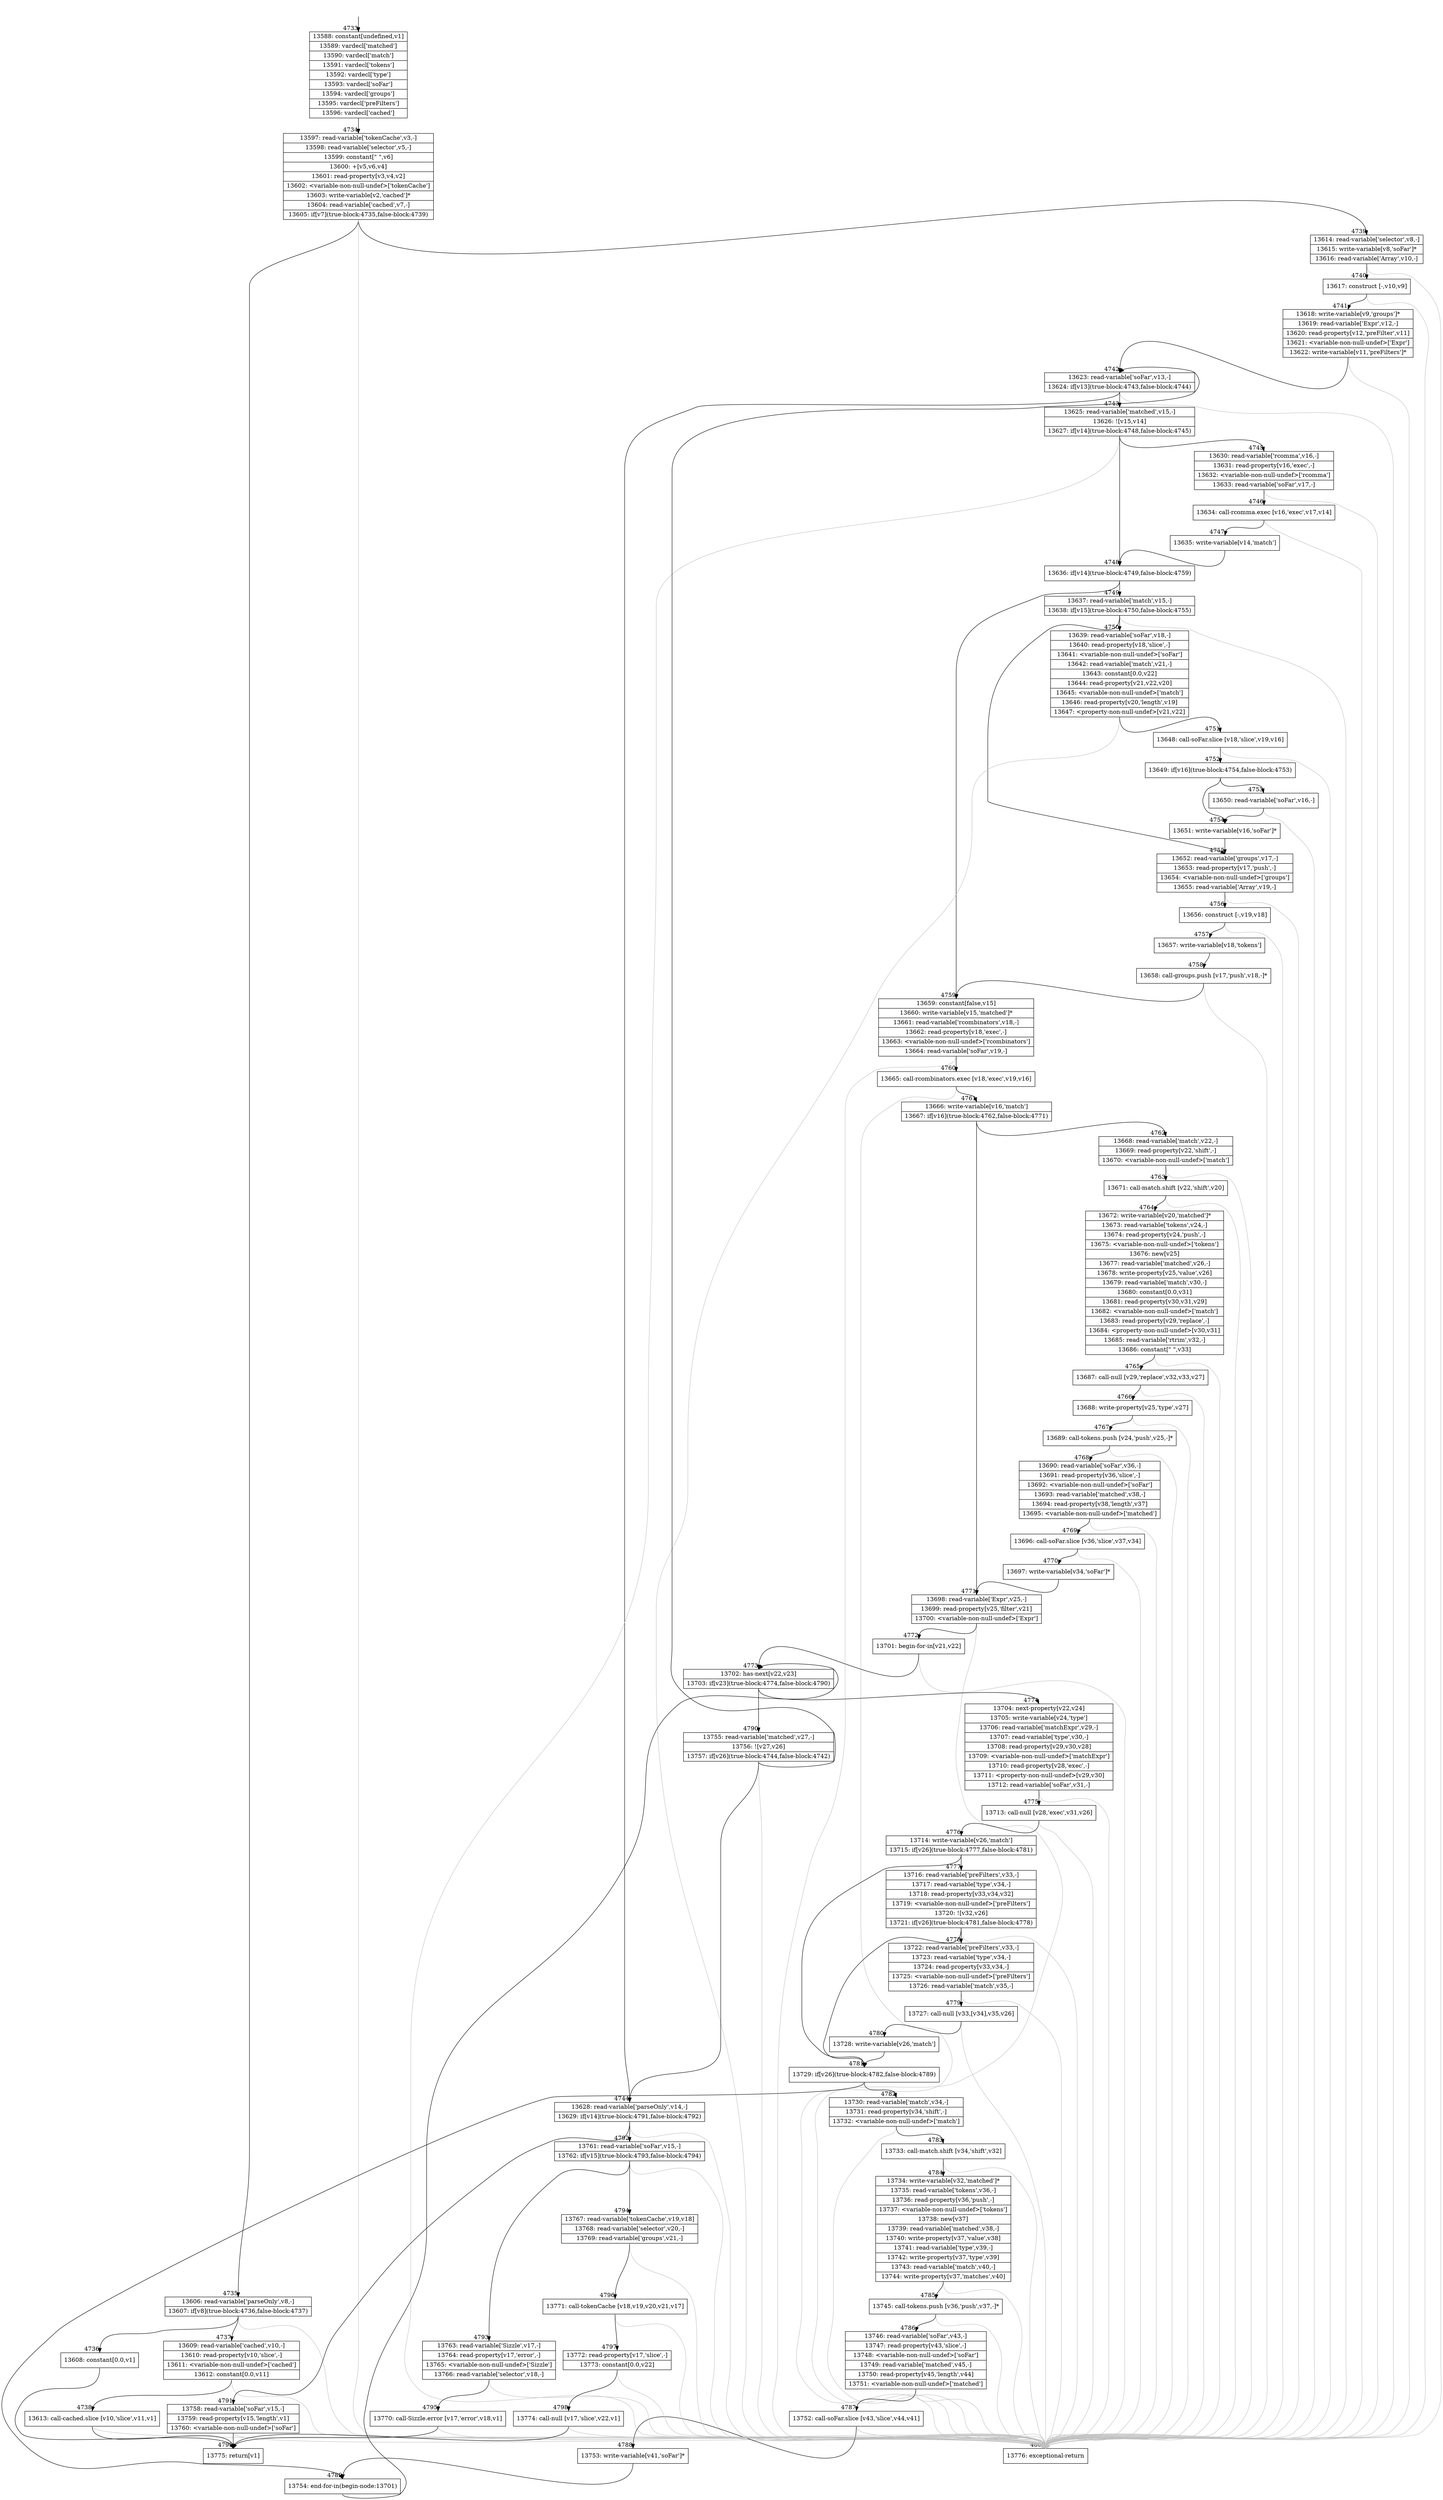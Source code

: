 digraph {
rankdir="TD"
BB_entry318[shape=none,label=""];
BB_entry318 -> BB4733 [tailport=s, headport=n, headlabel="    4733"]
BB4733 [shape=record label="{13588: constant[undefined,v1]|13589: vardecl['matched']|13590: vardecl['match']|13591: vardecl['tokens']|13592: vardecl['type']|13593: vardecl['soFar']|13594: vardecl['groups']|13595: vardecl['preFilters']|13596: vardecl['cached']}" ] 
BB4733 -> BB4734 [tailport=s, headport=n, headlabel="      4734"]
BB4734 [shape=record label="{13597: read-variable['tokenCache',v3,-]|13598: read-variable['selector',v5,-]|13599: constant[\" \",v6]|13600: +[v5,v6,v4]|13601: read-property[v3,v4,v2]|13602: \<variable-non-null-undef\>['tokenCache']|13603: write-variable[v2,'cached']*|13604: read-variable['cached',v7,-]|13605: if[v7](true-block:4735,false-block:4739)}" ] 
BB4734 -> BB4735 [tailport=s, headport=n, headlabel="      4735"]
BB4734 -> BB4739 [tailport=s, headport=n, headlabel="      4739"]
BB4734 -> BB4800 [tailport=s, headport=n, color=gray, headlabel="      4800"]
BB4735 [shape=record label="{13606: read-variable['parseOnly',v8,-]|13607: if[v8](true-block:4736,false-block:4737)}" ] 
BB4735 -> BB4736 [tailport=s, headport=n, headlabel="      4736"]
BB4735 -> BB4737 [tailport=s, headport=n, headlabel="      4737"]
BB4735 -> BB4800 [tailport=s, headport=n, color=gray]
BB4736 [shape=record label="{13608: constant[0.0,v1]}" ] 
BB4736 -> BB4799 [tailport=s, headport=n, headlabel="      4799"]
BB4737 [shape=record label="{13609: read-variable['cached',v10,-]|13610: read-property[v10,'slice',-]|13611: \<variable-non-null-undef\>['cached']|13612: constant[0.0,v11]}" ] 
BB4737 -> BB4738 [tailport=s, headport=n, headlabel="      4738"]
BB4737 -> BB4800 [tailport=s, headport=n, color=gray]
BB4738 [shape=record label="{13613: call-cached.slice [v10,'slice',v11,v1]}" ] 
BB4738 -> BB4799 [tailport=s, headport=n]
BB4738 -> BB4800 [tailport=s, headport=n, color=gray]
BB4739 [shape=record label="{13614: read-variable['selector',v8,-]|13615: write-variable[v8,'soFar']*|13616: read-variable['Array',v10,-]}" ] 
BB4739 -> BB4740 [tailport=s, headport=n, headlabel="      4740"]
BB4739 -> BB4800 [tailport=s, headport=n, color=gray]
BB4740 [shape=record label="{13617: construct [-,v10,v9]}" ] 
BB4740 -> BB4741 [tailport=s, headport=n, headlabel="      4741"]
BB4740 -> BB4800 [tailport=s, headport=n, color=gray]
BB4741 [shape=record label="{13618: write-variable[v9,'groups']*|13619: read-variable['Expr',v12,-]|13620: read-property[v12,'preFilter',v11]|13621: \<variable-non-null-undef\>['Expr']|13622: write-variable[v11,'preFilters']*}" ] 
BB4741 -> BB4742 [tailport=s, headport=n, headlabel="      4742"]
BB4741 -> BB4800 [tailport=s, headport=n, color=gray]
BB4742 [shape=record label="{13623: read-variable['soFar',v13,-]|13624: if[v13](true-block:4743,false-block:4744)}" ] 
BB4742 -> BB4743 [tailport=s, headport=n, headlabel="      4743"]
BB4742 -> BB4744 [tailport=s, headport=n, headlabel="      4744"]
BB4742 -> BB4800 [tailport=s, headport=n, color=gray]
BB4743 [shape=record label="{13625: read-variable['matched',v15,-]|13626: ![v15,v14]|13627: if[v14](true-block:4748,false-block:4745)}" ] 
BB4743 -> BB4748 [tailport=s, headport=n, headlabel="      4748"]
BB4743 -> BB4745 [tailport=s, headport=n, headlabel="      4745"]
BB4743 -> BB4800 [tailport=s, headport=n, color=gray]
BB4744 [shape=record label="{13628: read-variable['parseOnly',v14,-]|13629: if[v14](true-block:4791,false-block:4792)}" ] 
BB4744 -> BB4791 [tailport=s, headport=n, headlabel="      4791"]
BB4744 -> BB4792 [tailport=s, headport=n, headlabel="      4792"]
BB4744 -> BB4800 [tailport=s, headport=n, color=gray]
BB4745 [shape=record label="{13630: read-variable['rcomma',v16,-]|13631: read-property[v16,'exec',-]|13632: \<variable-non-null-undef\>['rcomma']|13633: read-variable['soFar',v17,-]}" ] 
BB4745 -> BB4746 [tailport=s, headport=n, headlabel="      4746"]
BB4745 -> BB4800 [tailport=s, headport=n, color=gray]
BB4746 [shape=record label="{13634: call-rcomma.exec [v16,'exec',v17,v14]}" ] 
BB4746 -> BB4747 [tailport=s, headport=n, headlabel="      4747"]
BB4746 -> BB4800 [tailport=s, headport=n, color=gray]
BB4747 [shape=record label="{13635: write-variable[v14,'match']}" ] 
BB4747 -> BB4748 [tailport=s, headport=n]
BB4748 [shape=record label="{13636: if[v14](true-block:4749,false-block:4759)}" ] 
BB4748 -> BB4749 [tailport=s, headport=n, headlabel="      4749"]
BB4748 -> BB4759 [tailport=s, headport=n, headlabel="      4759"]
BB4749 [shape=record label="{13637: read-variable['match',v15,-]|13638: if[v15](true-block:4750,false-block:4755)}" ] 
BB4749 -> BB4750 [tailport=s, headport=n, headlabel="      4750"]
BB4749 -> BB4755 [tailport=s, headport=n, headlabel="      4755"]
BB4749 -> BB4800 [tailport=s, headport=n, color=gray]
BB4750 [shape=record label="{13639: read-variable['soFar',v18,-]|13640: read-property[v18,'slice',-]|13641: \<variable-non-null-undef\>['soFar']|13642: read-variable['match',v21,-]|13643: constant[0.0,v22]|13644: read-property[v21,v22,v20]|13645: \<variable-non-null-undef\>['match']|13646: read-property[v20,'length',v19]|13647: \<property-non-null-undef\>[v21,v22]}" ] 
BB4750 -> BB4751 [tailport=s, headport=n, headlabel="      4751"]
BB4750 -> BB4800 [tailport=s, headport=n, color=gray]
BB4751 [shape=record label="{13648: call-soFar.slice [v18,'slice',v19,v16]}" ] 
BB4751 -> BB4752 [tailport=s, headport=n, headlabel="      4752"]
BB4751 -> BB4800 [tailport=s, headport=n, color=gray]
BB4752 [shape=record label="{13649: if[v16](true-block:4754,false-block:4753)}" ] 
BB4752 -> BB4754 [tailport=s, headport=n, headlabel="      4754"]
BB4752 -> BB4753 [tailport=s, headport=n, headlabel="      4753"]
BB4753 [shape=record label="{13650: read-variable['soFar',v16,-]}" ] 
BB4753 -> BB4754 [tailport=s, headport=n]
BB4753 -> BB4800 [tailport=s, headport=n, color=gray]
BB4754 [shape=record label="{13651: write-variable[v16,'soFar']*}" ] 
BB4754 -> BB4755 [tailport=s, headport=n]
BB4755 [shape=record label="{13652: read-variable['groups',v17,-]|13653: read-property[v17,'push',-]|13654: \<variable-non-null-undef\>['groups']|13655: read-variable['Array',v19,-]}" ] 
BB4755 -> BB4756 [tailport=s, headport=n, headlabel="      4756"]
BB4755 -> BB4800 [tailport=s, headport=n, color=gray]
BB4756 [shape=record label="{13656: construct [-,v19,v18]}" ] 
BB4756 -> BB4757 [tailport=s, headport=n, headlabel="      4757"]
BB4756 -> BB4800 [tailport=s, headport=n, color=gray]
BB4757 [shape=record label="{13657: write-variable[v18,'tokens']}" ] 
BB4757 -> BB4758 [tailport=s, headport=n, headlabel="      4758"]
BB4758 [shape=record label="{13658: call-groups.push [v17,'push',v18,-]*}" ] 
BB4758 -> BB4759 [tailport=s, headport=n]
BB4758 -> BB4800 [tailport=s, headport=n, color=gray]
BB4759 [shape=record label="{13659: constant[false,v15]|13660: write-variable[v15,'matched']*|13661: read-variable['rcombinators',v18,-]|13662: read-property[v18,'exec',-]|13663: \<variable-non-null-undef\>['rcombinators']|13664: read-variable['soFar',v19,-]}" ] 
BB4759 -> BB4760 [tailport=s, headport=n, headlabel="      4760"]
BB4759 -> BB4800 [tailport=s, headport=n, color=gray]
BB4760 [shape=record label="{13665: call-rcombinators.exec [v18,'exec',v19,v16]}" ] 
BB4760 -> BB4761 [tailport=s, headport=n, headlabel="      4761"]
BB4760 -> BB4800 [tailport=s, headport=n, color=gray]
BB4761 [shape=record label="{13666: write-variable[v16,'match']|13667: if[v16](true-block:4762,false-block:4771)}" ] 
BB4761 -> BB4762 [tailport=s, headport=n, headlabel="      4762"]
BB4761 -> BB4771 [tailport=s, headport=n, headlabel="      4771"]
BB4762 [shape=record label="{13668: read-variable['match',v22,-]|13669: read-property[v22,'shift',-]|13670: \<variable-non-null-undef\>['match']}" ] 
BB4762 -> BB4763 [tailport=s, headport=n, headlabel="      4763"]
BB4762 -> BB4800 [tailport=s, headport=n, color=gray]
BB4763 [shape=record label="{13671: call-match.shift [v22,'shift',v20]}" ] 
BB4763 -> BB4764 [tailport=s, headport=n, headlabel="      4764"]
BB4763 -> BB4800 [tailport=s, headport=n, color=gray]
BB4764 [shape=record label="{13672: write-variable[v20,'matched']*|13673: read-variable['tokens',v24,-]|13674: read-property[v24,'push',-]|13675: \<variable-non-null-undef\>['tokens']|13676: new[v25]|13677: read-variable['matched',v26,-]|13678: write-property[v25,'value',v26]|13679: read-variable['match',v30,-]|13680: constant[0.0,v31]|13681: read-property[v30,v31,v29]|13682: \<variable-non-null-undef\>['match']|13683: read-property[v29,'replace',-]|13684: \<property-non-null-undef\>[v30,v31]|13685: read-variable['rtrim',v32,-]|13686: constant[\" \",v33]}" ] 
BB4764 -> BB4765 [tailport=s, headport=n, headlabel="      4765"]
BB4764 -> BB4800 [tailport=s, headport=n, color=gray]
BB4765 [shape=record label="{13687: call-null [v29,'replace',v32,v33,v27]}" ] 
BB4765 -> BB4766 [tailport=s, headport=n, headlabel="      4766"]
BB4765 -> BB4800 [tailport=s, headport=n, color=gray]
BB4766 [shape=record label="{13688: write-property[v25,'type',v27]}" ] 
BB4766 -> BB4767 [tailport=s, headport=n, headlabel="      4767"]
BB4766 -> BB4800 [tailport=s, headport=n, color=gray]
BB4767 [shape=record label="{13689: call-tokens.push [v24,'push',v25,-]*}" ] 
BB4767 -> BB4768 [tailport=s, headport=n, headlabel="      4768"]
BB4767 -> BB4800 [tailport=s, headport=n, color=gray]
BB4768 [shape=record label="{13690: read-variable['soFar',v36,-]|13691: read-property[v36,'slice',-]|13692: \<variable-non-null-undef\>['soFar']|13693: read-variable['matched',v38,-]|13694: read-property[v38,'length',v37]|13695: \<variable-non-null-undef\>['matched']}" ] 
BB4768 -> BB4769 [tailport=s, headport=n, headlabel="      4769"]
BB4768 -> BB4800 [tailport=s, headport=n, color=gray]
BB4769 [shape=record label="{13696: call-soFar.slice [v36,'slice',v37,v34]}" ] 
BB4769 -> BB4770 [tailport=s, headport=n, headlabel="      4770"]
BB4769 -> BB4800 [tailport=s, headport=n, color=gray]
BB4770 [shape=record label="{13697: write-variable[v34,'soFar']*}" ] 
BB4770 -> BB4771 [tailport=s, headport=n]
BB4771 [shape=record label="{13698: read-variable['Expr',v25,-]|13699: read-property[v25,'filter',v21]|13700: \<variable-non-null-undef\>['Expr']}" ] 
BB4771 -> BB4772 [tailport=s, headport=n, headlabel="      4772"]
BB4771 -> BB4800 [tailport=s, headport=n, color=gray]
BB4772 [shape=record label="{13701: begin-for-in[v21,v22]}" ] 
BB4772 -> BB4773 [tailport=s, headport=n, headlabel="      4773"]
BB4772 -> BB4800 [tailport=s, headport=n, color=gray]
BB4773 [shape=record label="{13702: has-next[v22,v23]|13703: if[v23](true-block:4774,false-block:4790)}" ] 
BB4773 -> BB4774 [tailport=s, headport=n, headlabel="      4774"]
BB4773 -> BB4790 [tailport=s, headport=n, headlabel="      4790"]
BB4774 [shape=record label="{13704: next-property[v22,v24]|13705: write-variable[v24,'type']|13706: read-variable['matchExpr',v29,-]|13707: read-variable['type',v30,-]|13708: read-property[v29,v30,v28]|13709: \<variable-non-null-undef\>['matchExpr']|13710: read-property[v28,'exec',-]|13711: \<property-non-null-undef\>[v29,v30]|13712: read-variable['soFar',v31,-]}" ] 
BB4774 -> BB4775 [tailport=s, headport=n, headlabel="      4775"]
BB4774 -> BB4800 [tailport=s, headport=n, color=gray]
BB4775 [shape=record label="{13713: call-null [v28,'exec',v31,v26]}" ] 
BB4775 -> BB4776 [tailport=s, headport=n, headlabel="      4776"]
BB4775 -> BB4800 [tailport=s, headport=n, color=gray]
BB4776 [shape=record label="{13714: write-variable[v26,'match']|13715: if[v26](true-block:4777,false-block:4781)}" ] 
BB4776 -> BB4781 [tailport=s, headport=n, headlabel="      4781"]
BB4776 -> BB4777 [tailport=s, headport=n, headlabel="      4777"]
BB4777 [shape=record label="{13716: read-variable['preFilters',v33,-]|13717: read-variable['type',v34,-]|13718: read-property[v33,v34,v32]|13719: \<variable-non-null-undef\>['preFilters']|13720: ![v32,v26]|13721: if[v26](true-block:4781,false-block:4778)}" ] 
BB4777 -> BB4781 [tailport=s, headport=n]
BB4777 -> BB4778 [tailport=s, headport=n, headlabel="      4778"]
BB4777 -> BB4800 [tailport=s, headport=n, color=gray]
BB4778 [shape=record label="{13722: read-variable['preFilters',v33,-]|13723: read-variable['type',v34,-]|13724: read-property[v33,v34,-]|13725: \<variable-non-null-undef\>['preFilters']|13726: read-variable['match',v35,-]}" ] 
BB4778 -> BB4779 [tailport=s, headport=n, headlabel="      4779"]
BB4778 -> BB4800 [tailport=s, headport=n, color=gray]
BB4779 [shape=record label="{13727: call-null [v33,[v34],v35,v26]}" ] 
BB4779 -> BB4780 [tailport=s, headport=n, headlabel="      4780"]
BB4779 -> BB4800 [tailport=s, headport=n, color=gray]
BB4780 [shape=record label="{13728: write-variable[v26,'match']}" ] 
BB4780 -> BB4781 [tailport=s, headport=n]
BB4781 [shape=record label="{13729: if[v26](true-block:4782,false-block:4789)}" ] 
BB4781 -> BB4782 [tailport=s, headport=n, headlabel="      4782"]
BB4781 -> BB4789 [tailport=s, headport=n, headlabel="      4789"]
BB4782 [shape=record label="{13730: read-variable['match',v34,-]|13731: read-property[v34,'shift',-]|13732: \<variable-non-null-undef\>['match']}" ] 
BB4782 -> BB4783 [tailport=s, headport=n, headlabel="      4783"]
BB4782 -> BB4800 [tailport=s, headport=n, color=gray]
BB4783 [shape=record label="{13733: call-match.shift [v34,'shift',v32]}" ] 
BB4783 -> BB4784 [tailport=s, headport=n, headlabel="      4784"]
BB4783 -> BB4800 [tailport=s, headport=n, color=gray]
BB4784 [shape=record label="{13734: write-variable[v32,'matched']*|13735: read-variable['tokens',v36,-]|13736: read-property[v36,'push',-]|13737: \<variable-non-null-undef\>['tokens']|13738: new[v37]|13739: read-variable['matched',v38,-]|13740: write-property[v37,'value',v38]|13741: read-variable['type',v39,-]|13742: write-property[v37,'type',v39]|13743: read-variable['match',v40,-]|13744: write-property[v37,'matches',v40]}" ] 
BB4784 -> BB4785 [tailport=s, headport=n, headlabel="      4785"]
BB4784 -> BB4800 [tailport=s, headport=n, color=gray]
BB4785 [shape=record label="{13745: call-tokens.push [v36,'push',v37,-]*}" ] 
BB4785 -> BB4786 [tailport=s, headport=n, headlabel="      4786"]
BB4785 -> BB4800 [tailport=s, headport=n, color=gray]
BB4786 [shape=record label="{13746: read-variable['soFar',v43,-]|13747: read-property[v43,'slice',-]|13748: \<variable-non-null-undef\>['soFar']|13749: read-variable['matched',v45,-]|13750: read-property[v45,'length',v44]|13751: \<variable-non-null-undef\>['matched']}" ] 
BB4786 -> BB4787 [tailport=s, headport=n, headlabel="      4787"]
BB4786 -> BB4800 [tailport=s, headport=n, color=gray]
BB4787 [shape=record label="{13752: call-soFar.slice [v43,'slice',v44,v41]}" ] 
BB4787 -> BB4788 [tailport=s, headport=n, headlabel="      4788"]
BB4787 -> BB4800 [tailport=s, headport=n, color=gray]
BB4788 [shape=record label="{13753: write-variable[v41,'soFar']*}" ] 
BB4788 -> BB4789 [tailport=s, headport=n]
BB4789 [shape=record label="{13754: end-for-in(begin-node:13701)}" ] 
BB4789 -> BB4773 [tailport=s, headport=n]
BB4790 [shape=record label="{13755: read-variable['matched',v27,-]|13756: ![v27,v26]|13757: if[v26](true-block:4744,false-block:4742)}" ] 
BB4790 -> BB4744 [tailport=s, headport=n]
BB4790 -> BB4742 [tailport=s, headport=n]
BB4790 -> BB4800 [tailport=s, headport=n, color=gray]
BB4791 [shape=record label="{13758: read-variable['soFar',v15,-]|13759: read-property[v15,'length',v1]|13760: \<variable-non-null-undef\>['soFar']}" ] 
BB4791 -> BB4799 [tailport=s, headport=n]
BB4791 -> BB4800 [tailport=s, headport=n, color=gray]
BB4792 [shape=record label="{13761: read-variable['soFar',v15,-]|13762: if[v15](true-block:4793,false-block:4794)}" ] 
BB4792 -> BB4793 [tailport=s, headport=n, headlabel="      4793"]
BB4792 -> BB4794 [tailport=s, headport=n, headlabel="      4794"]
BB4792 -> BB4800 [tailport=s, headport=n, color=gray]
BB4793 [shape=record label="{13763: read-variable['Sizzle',v17,-]|13764: read-property[v17,'error',-]|13765: \<variable-non-null-undef\>['Sizzle']|13766: read-variable['selector',v18,-]}" ] 
BB4793 -> BB4795 [tailport=s, headport=n, headlabel="      4795"]
BB4793 -> BB4800 [tailport=s, headport=n, color=gray]
BB4794 [shape=record label="{13767: read-variable['tokenCache',v19,v18]|13768: read-variable['selector',v20,-]|13769: read-variable['groups',v21,-]}" ] 
BB4794 -> BB4796 [tailport=s, headport=n, headlabel="      4796"]
BB4794 -> BB4800 [tailport=s, headport=n, color=gray]
BB4795 [shape=record label="{13770: call-Sizzle.error [v17,'error',v18,v1]}" ] 
BB4795 -> BB4799 [tailport=s, headport=n]
BB4795 -> BB4800 [tailport=s, headport=n, color=gray]
BB4796 [shape=record label="{13771: call-tokenCache [v18,v19,v20,v21,v17]}" ] 
BB4796 -> BB4797 [tailport=s, headport=n, headlabel="      4797"]
BB4796 -> BB4800 [tailport=s, headport=n, color=gray]
BB4797 [shape=record label="{13772: read-property[v17,'slice',-]|13773: constant[0.0,v22]}" ] 
BB4797 -> BB4798 [tailport=s, headport=n, headlabel="      4798"]
BB4797 -> BB4800 [tailport=s, headport=n, color=gray]
BB4798 [shape=record label="{13774: call-null [v17,'slice',v22,v1]}" ] 
BB4798 -> BB4799 [tailport=s, headport=n]
BB4798 -> BB4800 [tailport=s, headport=n, color=gray]
BB4799 [shape=record label="{13775: return[v1]}" ] 
BB4800 [shape=record label="{13776: exceptional-return}" ] 
//#$~ 5078
}
